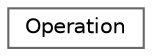 digraph "Graphical Class Hierarchy"
{
 // LATEX_PDF_SIZE
  bgcolor="transparent";
  edge [fontname=Helvetica,fontsize=10,labelfontname=Helvetica,labelfontsize=10];
  node [fontname=Helvetica,fontsize=10,shape=box,height=0.2,width=0.4];
  rankdir="LR";
  Node0 [id="Node000000",label="Operation",height=0.2,width=0.4,color="grey40", fillcolor="white", style="filled",URL="$classmexplus_1_1_operation.html",tooltip="Abstract operation class."];
}
